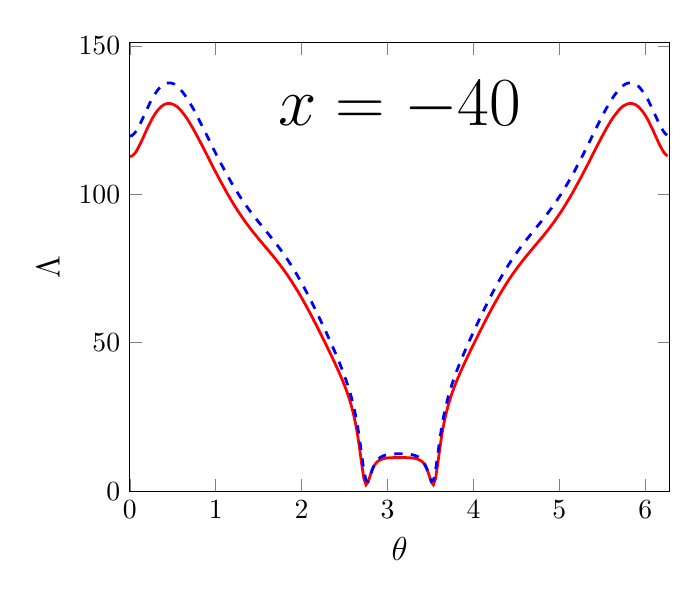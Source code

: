 \begin{tikzpicture}[scale=1]

  \begin{axis}[
    xmin = 0,
    xmax = 6.283,
    ymin = 0,
    ymax = 151,
    xlabel = {\large $\theta$},
    ylabel = {\large ${\Lambda}$},
    ylabel near ticks,
    title style={at={(0.5,0.9)},anchor=north},
    title = {\Huge $x = -40$},
  ]

\addplot[red,line width=1pt] coordinates{
(0.0e+00,1.127e+02)
(2.454e-02,1.129e+02)
(4.909e-02,1.135e+02)
(7.363e-02,1.144e+02)
(9.818e-02,1.157e+02)
(1.227e-01,1.171e+02)
(1.473e-01,1.186e+02)
(1.718e-01,1.202e+02)
(1.964e-01,1.218e+02)
(2.209e-01,1.232e+02)
(2.454e-01,1.247e+02)
(2.7e-01,1.26e+02)
(2.945e-01,1.271e+02)
(3.191e-01,1.281e+02)
(3.436e-01,1.289e+02)
(3.682e-01,1.296e+02)
(3.927e-01,1.301e+02)
(4.172e-01,1.304e+02)
(4.418e-01,1.306e+02)
(4.663e-01,1.306e+02)
(4.909e-01,1.304e+02)
(5.154e-01,1.301e+02)
(5.4e-01,1.297e+02)
(5.645e-01,1.291e+02)
(5.891e-01,1.284e+02)
(6.136e-01,1.275e+02)
(6.381e-01,1.266e+02)
(6.627e-01,1.256e+02)
(6.872e-01,1.245e+02)
(7.118e-01,1.233e+02)
(7.363e-01,1.221e+02)
(7.609e-01,1.208e+02)
(7.854e-01,1.195e+02)
(8.099e-01,1.181e+02)
(8.345e-01,1.168e+02)
(8.59e-01,1.154e+02)
(8.836e-01,1.14e+02)
(9.081e-01,1.126e+02)
(9.327e-01,1.112e+02)
(9.572e-01,1.098e+02)
(9.818e-01,1.084e+02)
(1.006e+00,1.071e+02)
(1.031e+00,1.057e+02)
(1.055e+00,1.044e+02)
(1.08e+00,1.031e+02)
(1.105e+00,1.018e+02)
(1.129e+00,1.005e+02)
(1.154e+00,9.928e+01)
(1.178e+00,9.807e+01)
(1.203e+00,9.69e+01)
(1.227e+00,9.576e+01)
(1.252e+00,9.465e+01)
(1.276e+00,9.357e+01)
(1.301e+00,9.252e+01)
(1.325e+00,9.15e+01)
(1.35e+00,9.05e+01)
(1.374e+00,8.954e+01)
(1.399e+00,8.86e+01)
(1.423e+00,8.769e+01)
(1.448e+00,8.679e+01)
(1.473e+00,8.591e+01)
(1.497e+00,8.505e+01)
(1.522e+00,8.42e+01)
(1.546e+00,8.336e+01)
(1.571e+00,8.252e+01)
(1.595e+00,8.168e+01)
(1.62e+00,8.083e+01)
(1.644e+00,7.998e+01)
(1.669e+00,7.912e+01)
(1.694e+00,7.824e+01)
(1.718e+00,7.734e+01)
(1.743e+00,7.642e+01)
(1.767e+00,7.548e+01)
(1.792e+00,7.451e+01)
(1.816e+00,7.351e+01)
(1.841e+00,7.249e+01)
(1.865e+00,7.143e+01)
(1.89e+00,7.035e+01)
(1.914e+00,6.923e+01)
(1.939e+00,6.808e+01)
(1.964e+00,6.69e+01)
(1.988e+00,6.569e+01)
(2.013e+00,6.446e+01)
(2.037e+00,6.319e+01)
(2.062e+00,6.19e+01)
(2.086e+00,6.058e+01)
(2.111e+00,5.925e+01)
(2.135e+00,5.789e+01)
(2.16e+00,5.651e+01)
(2.184e+00,5.512e+01)
(2.209e+00,5.371e+01)
(2.233e+00,5.229e+01)
(2.258e+00,5.086e+01)
(2.283e+00,4.942e+01)
(2.307e+00,4.796e+01)
(2.332e+00,4.649e+01)
(2.356e+00,4.501e+01)
(2.381e+00,4.35e+01)
(2.405e+00,4.196e+01)
(2.43e+00,4.039e+01)
(2.454e+00,3.876e+01)
(2.479e+00,3.706e+01)
(2.503e+00,3.528e+01)
(2.528e+00,3.336e+01)
(2.553e+00,3.126e+01)
(2.577e+00,2.89e+01)
(2.602e+00,2.619e+01)
(2.626e+00,2.296e+01)
(2.651e+00,1.903e+01)
(2.675e+00,1.426e+01)
(2.7e+00,8.922e+00)
(2.724e+00,4.269e+00)
(2.749e+00,2.142e+00)
(2.773e+00,3.042e+00)
(2.798e+00,5.258e+00)
(2.822e+00,7.321e+00)
(2.847e+00,8.748e+00)
(2.872e+00,9.678e+00)
(2.896e+00,1.026e+01)
(2.921e+00,1.065e+01)
(2.945e+00,1.09e+01)
(2.97e+00,1.107e+01)
(2.994e+00,1.117e+01)
(3.019e+00,1.124e+01)
(3.043e+00,1.127e+01)
(3.068e+00,1.13e+01)
(3.092e+00,1.13e+01)
(3.117e+00,1.131e+01)
(3.142e+00,1.13e+01)
(3.166e+00,1.131e+01)
(3.191e+00,1.13e+01)
(3.215e+00,1.13e+01)
(3.24e+00,1.127e+01)
(3.264e+00,1.124e+01)
(3.289e+00,1.117e+01)
(3.313e+00,1.107e+01)
(3.338e+00,1.09e+01)
(3.362e+00,1.065e+01)
(3.387e+00,1.026e+01)
(3.412e+00,9.678e+00)
(3.436e+00,8.748e+00)
(3.461e+00,7.321e+00)
(3.485e+00,5.258e+00)
(3.51e+00,3.042e+00)
(3.534e+00,2.142e+00)
(3.559e+00,4.269e+00)
(3.583e+00,8.922e+00)
(3.608e+00,1.426e+01)
(3.632e+00,1.903e+01)
(3.657e+00,2.296e+01)
(3.682e+00,2.619e+01)
(3.706e+00,2.89e+01)
(3.731e+00,3.126e+01)
(3.755e+00,3.336e+01)
(3.78e+00,3.528e+01)
(3.804e+00,3.706e+01)
(3.829e+00,3.876e+01)
(3.853e+00,4.039e+01)
(3.878e+00,4.196e+01)
(3.902e+00,4.35e+01)
(3.927e+00,4.501e+01)
(3.951e+00,4.649e+01)
(3.976e+00,4.796e+01)
(4.001e+00,4.942e+01)
(4.025e+00,5.086e+01)
(4.05e+00,5.229e+01)
(4.074e+00,5.371e+01)
(4.099e+00,5.512e+01)
(4.123e+00,5.651e+01)
(4.148e+00,5.789e+01)
(4.172e+00,5.925e+01)
(4.197e+00,6.058e+01)
(4.221e+00,6.19e+01)
(4.246e+00,6.319e+01)
(4.271e+00,6.446e+01)
(4.295e+00,6.569e+01)
(4.32e+00,6.69e+01)
(4.344e+00,6.808e+01)
(4.369e+00,6.923e+01)
(4.393e+00,7.035e+01)
(4.418e+00,7.143e+01)
(4.442e+00,7.249e+01)
(4.467e+00,7.351e+01)
(4.492e+00,7.451e+01)
(4.516e+00,7.548e+01)
(4.541e+00,7.642e+01)
(4.565e+00,7.734e+01)
(4.59e+00,7.824e+01)
(4.614e+00,7.912e+01)
(4.639e+00,7.998e+01)
(4.663e+00,8.083e+01)
(4.688e+00,8.168e+01)
(4.712e+00,8.252e+01)
(4.737e+00,8.336e+01)
(4.761e+00,8.42e+01)
(4.786e+00,8.505e+01)
(4.811e+00,8.591e+01)
(4.835e+00,8.679e+01)
(4.86e+00,8.769e+01)
(4.884e+00,8.86e+01)
(4.909e+00,8.954e+01)
(4.933e+00,9.05e+01)
(4.958e+00,9.15e+01)
(4.982e+00,9.252e+01)
(5.007e+00,9.357e+01)
(5.032e+00,9.465e+01)
(5.056e+00,9.576e+01)
(5.08e+00,9.69e+01)
(5.105e+00,9.807e+01)
(5.13e+00,9.928e+01)
(5.154e+00,1.005e+02)
(5.179e+00,1.018e+02)
(5.203e+00,1.031e+02)
(5.228e+00,1.044e+02)
(5.252e+00,1.057e+02)
(5.277e+00,1.071e+02)
(5.301e+00,1.084e+02)
(5.326e+00,1.098e+02)
(5.351e+00,1.112e+02)
(5.375e+00,1.126e+02)
(5.4e+00,1.14e+02)
(5.424e+00,1.154e+02)
(5.449e+00,1.168e+02)
(5.473e+00,1.181e+02)
(5.498e+00,1.195e+02)
(5.522e+00,1.208e+02)
(5.547e+00,1.221e+02)
(5.571e+00,1.233e+02)
(5.596e+00,1.245e+02)
(5.62e+00,1.256e+02)
(5.645e+00,1.266e+02)
(5.67e+00,1.275e+02)
(5.694e+00,1.284e+02)
(5.719e+00,1.291e+02)
(5.743e+00,1.297e+02)
(5.768e+00,1.301e+02)
(5.792e+00,1.304e+02)
(5.817e+00,1.306e+02)
(5.841e+00,1.306e+02)
(5.866e+00,1.304e+02)
(5.891e+00,1.301e+02)
(5.915e+00,1.296e+02)
(5.94e+00,1.289e+02)
(5.964e+00,1.281e+02)
(5.989e+00,1.271e+02)
(6.013e+00,1.26e+02)
(6.038e+00,1.247e+02)
(6.062e+00,1.232e+02)
(6.087e+00,1.218e+02)
(6.111e+00,1.202e+02)
(6.136e+00,1.186e+02)
(6.16e+00,1.171e+02)
(6.185e+00,1.157e+02)
(6.21e+00,1.144e+02)
(6.234e+00,1.135e+02)
(6.259e+00,1.129e+02)
};

\addplot[blue,dashed,line width=1pt] coordinates{
(0.0e+00,1.196e+02)
(2.454e-02,1.198e+02)
(4.909e-02,1.204e+02)
(7.363e-02,1.213e+02)
(9.818e-02,1.225e+02)
(1.227e-01,1.239e+02)
(1.473e-01,1.254e+02)
(1.718e-01,1.27e+02)
(1.964e-01,1.285e+02)
(2.209e-01,1.3e+02)
(2.454e-01,1.315e+02)
(2.7e-01,1.327e+02)
(2.945e-01,1.339e+02)
(3.191e-01,1.349e+02)
(3.436e-01,1.358e+02)
(3.682e-01,1.365e+02)
(3.927e-01,1.37e+02)
(4.172e-01,1.373e+02)
(4.418e-01,1.375e+02)
(4.663e-01,1.375e+02)
(4.909e-01,1.374e+02)
(5.154e-01,1.371e+02)
(5.4e-01,1.366e+02)
(5.645e-01,1.36e+02)
(5.891e-01,1.353e+02)
(6.136e-01,1.344e+02)
(6.381e-01,1.335e+02)
(6.627e-01,1.324e+02)
(6.872e-01,1.313e+02)
(7.118e-01,1.301e+02)
(7.363e-01,1.289e+02)
(7.609e-01,1.276e+02)
(7.854e-01,1.262e+02)
(8.099e-01,1.248e+02)
(8.345e-01,1.234e+02)
(8.59e-01,1.22e+02)
(8.836e-01,1.206e+02)
(9.081e-01,1.191e+02)
(9.327e-01,1.177e+02)
(9.572e-01,1.162e+02)
(9.818e-01,1.148e+02)
(1.006e+00,1.134e+02)
(1.031e+00,1.12e+02)
(1.055e+00,1.106e+02)
(1.08e+00,1.093e+02)
(1.105e+00,1.079e+02)
(1.129e+00,1.066e+02)
(1.154e+00,1.054e+02)
(1.178e+00,1.041e+02)
(1.203e+00,1.029e+02)
(1.227e+00,1.017e+02)
(1.252e+00,1.006e+02)
(1.276e+00,9.948e+01)
(1.301e+00,9.84e+01)
(1.325e+00,9.735e+01)
(1.35e+00,9.632e+01)
(1.374e+00,9.533e+01)
(1.399e+00,9.436e+01)
(1.423e+00,9.342e+01)
(1.448e+00,9.25e+01)
(1.473e+00,9.159e+01)
(1.497e+00,9.07e+01)
(1.522e+00,8.983e+01)
(1.546e+00,8.896e+01)
(1.571e+00,8.809e+01)
(1.595e+00,8.723e+01)
(1.62e+00,8.636e+01)
(1.644e+00,8.548e+01)
(1.669e+00,8.459e+01)
(1.694e+00,8.368e+01)
(1.718e+00,8.276e+01)
(1.743e+00,8.181e+01)
(1.767e+00,8.084e+01)
(1.792e+00,7.984e+01)
(1.816e+00,7.881e+01)
(1.841e+00,7.775e+01)
(1.865e+00,7.666e+01)
(1.89e+00,7.553e+01)
(1.914e+00,7.438e+01)
(1.939e+00,7.319e+01)
(1.964e+00,7.197e+01)
(1.988e+00,7.071e+01)
(2.013e+00,6.943e+01)
(2.037e+00,6.811e+01)
(2.062e+00,6.677e+01)
(2.086e+00,6.54e+01)
(2.111e+00,6.4e+01)
(2.135e+00,6.258e+01)
(2.16e+00,6.114e+01)
(2.184e+00,5.967e+01)
(2.209e+00,5.819e+01)
(2.233e+00,5.669e+01)
(2.258e+00,5.518e+01)
(2.283e+00,5.364e+01)
(2.307e+00,5.209e+01)
(2.332e+00,5.052e+01)
(2.356e+00,4.893e+01)
(2.381e+00,4.731e+01)
(2.405e+00,4.566e+01)
(2.43e+00,4.397e+01)
(2.454e+00,4.222e+01)
(2.479e+00,4.04e+01)
(2.503e+00,3.848e+01)
(2.528e+00,3.644e+01)
(2.553e+00,3.422e+01)
(2.577e+00,3.178e+01)
(2.602e+00,2.9e+01)
(2.626e+00,2.578e+01)
(2.651e+00,2.192e+01)
(2.675e+00,1.731e+01)
(2.7e+00,1.204e+01)
(2.724e+00,6.931e+00)
(2.749e+00,3.657e+00)
(2.773e+00,3.345e+00)
(2.798e+00,5.1e+00)
(2.822e+00,7.252e+00)
(2.847e+00,8.973e+00)
(2.872e+00,1.015e+01)
(2.896e+00,1.095e+01)
(2.921e+00,1.147e+01)
(2.945e+00,1.184e+01)
(2.97e+00,1.208e+01)
(2.994e+00,1.226e+01)
(3.019e+00,1.238e+01)
(3.043e+00,1.247e+01)
(3.068e+00,1.252e+01)
(3.092e+00,1.256e+01)
(3.117e+00,1.258e+01)
(3.142e+00,1.259e+01)
(3.166e+00,1.258e+01)
(3.191e+00,1.256e+01)
(3.215e+00,1.252e+01)
(3.24e+00,1.247e+01)
(3.264e+00,1.238e+01)
(3.289e+00,1.226e+01)
(3.313e+00,1.208e+01)
(3.338e+00,1.184e+01)
(3.362e+00,1.147e+01)
(3.387e+00,1.095e+01)
(3.412e+00,1.015e+01)
(3.436e+00,8.973e+00)
(3.461e+00,7.252e+00)
(3.485e+00,5.1e+00)
(3.51e+00,3.345e+00)
(3.534e+00,3.657e+00)
(3.559e+00,6.931e+00)
(3.583e+00,1.204e+01)
(3.608e+00,1.731e+01)
(3.632e+00,2.192e+01)
(3.657e+00,2.578e+01)
(3.682e+00,2.9e+01)
(3.706e+00,3.178e+01)
(3.731e+00,3.422e+01)
(3.755e+00,3.644e+01)
(3.78e+00,3.848e+01)
(3.804e+00,4.04e+01)
(3.829e+00,4.222e+01)
(3.853e+00,4.397e+01)
(3.878e+00,4.566e+01)
(3.902e+00,4.731e+01)
(3.927e+00,4.893e+01)
(3.951e+00,5.052e+01)
(3.976e+00,5.209e+01)
(4.001e+00,5.364e+01)
(4.025e+00,5.518e+01)
(4.05e+00,5.669e+01)
(4.074e+00,5.819e+01)
(4.099e+00,5.967e+01)
(4.123e+00,6.114e+01)
(4.148e+00,6.258e+01)
(4.172e+00,6.4e+01)
(4.197e+00,6.54e+01)
(4.221e+00,6.677e+01)
(4.246e+00,6.811e+01)
(4.271e+00,6.943e+01)
(4.295e+00,7.071e+01)
(4.32e+00,7.197e+01)
(4.344e+00,7.319e+01)
(4.369e+00,7.438e+01)
(4.393e+00,7.553e+01)
(4.418e+00,7.666e+01)
(4.442e+00,7.775e+01)
(4.467e+00,7.881e+01)
(4.492e+00,7.984e+01)
(4.516e+00,8.084e+01)
(4.541e+00,8.181e+01)
(4.565e+00,8.276e+01)
(4.59e+00,8.368e+01)
(4.614e+00,8.459e+01)
(4.639e+00,8.548e+01)
(4.663e+00,8.636e+01)
(4.688e+00,8.723e+01)
(4.712e+00,8.809e+01)
(4.737e+00,8.896e+01)
(4.761e+00,8.983e+01)
(4.786e+00,9.07e+01)
(4.811e+00,9.159e+01)
(4.835e+00,9.25e+01)
(4.86e+00,9.342e+01)
(4.884e+00,9.436e+01)
(4.909e+00,9.533e+01)
(4.933e+00,9.632e+01)
(4.958e+00,9.735e+01)
(4.982e+00,9.84e+01)
(5.007e+00,9.948e+01)
(5.032e+00,1.006e+02)
(5.056e+00,1.017e+02)
(5.08e+00,1.029e+02)
(5.105e+00,1.041e+02)
(5.13e+00,1.054e+02)
(5.154e+00,1.066e+02)
(5.179e+00,1.079e+02)
(5.203e+00,1.093e+02)
(5.228e+00,1.106e+02)
(5.252e+00,1.12e+02)
(5.277e+00,1.134e+02)
(5.301e+00,1.148e+02)
(5.326e+00,1.162e+02)
(5.351e+00,1.177e+02)
(5.375e+00,1.191e+02)
(5.4e+00,1.206e+02)
(5.424e+00,1.22e+02)
(5.449e+00,1.234e+02)
(5.473e+00,1.248e+02)
(5.498e+00,1.262e+02)
(5.522e+00,1.276e+02)
(5.547e+00,1.289e+02)
(5.571e+00,1.301e+02)
(5.596e+00,1.313e+02)
(5.62e+00,1.324e+02)
(5.645e+00,1.335e+02)
(5.67e+00,1.344e+02)
(5.694e+00,1.353e+02)
(5.719e+00,1.36e+02)
(5.743e+00,1.366e+02)
(5.768e+00,1.371e+02)
(5.792e+00,1.374e+02)
(5.817e+00,1.375e+02)
(5.841e+00,1.375e+02)
(5.866e+00,1.373e+02)
(5.891e+00,1.37e+02)
(5.915e+00,1.365e+02)
(5.94e+00,1.358e+02)
(5.964e+00,1.349e+02)
(5.989e+00,1.339e+02)
(6.013e+00,1.327e+02)
(6.038e+00,1.315e+02)
(6.062e+00,1.3e+02)
(6.087e+00,1.285e+02)
(6.111e+00,1.27e+02)
(6.136e+00,1.254e+02)
(6.16e+00,1.239e+02)
(6.185e+00,1.225e+02)
(6.21e+00,1.213e+02)
(6.234e+00,1.204e+02)
(6.259e+00,1.198e+02)
};


\end{axis}


\end{tikzpicture}
